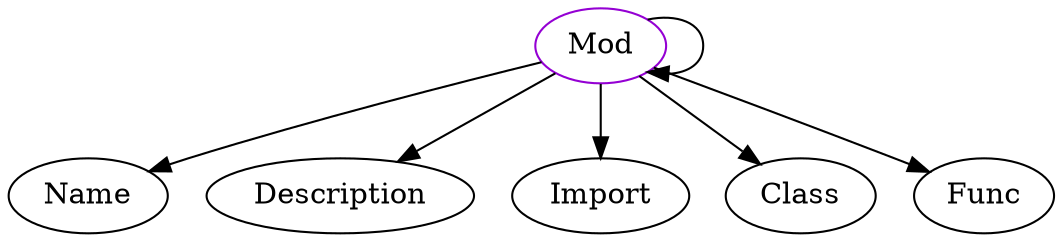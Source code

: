 digraph mod{
Mod -> Name;
Mod -> Description;
Mod -> Import;
Mod -> Class;
Mod -> Func;
Mod -> Mod;
Mod	[shape=oval, color=darkviolet, label="Mod"];
}
